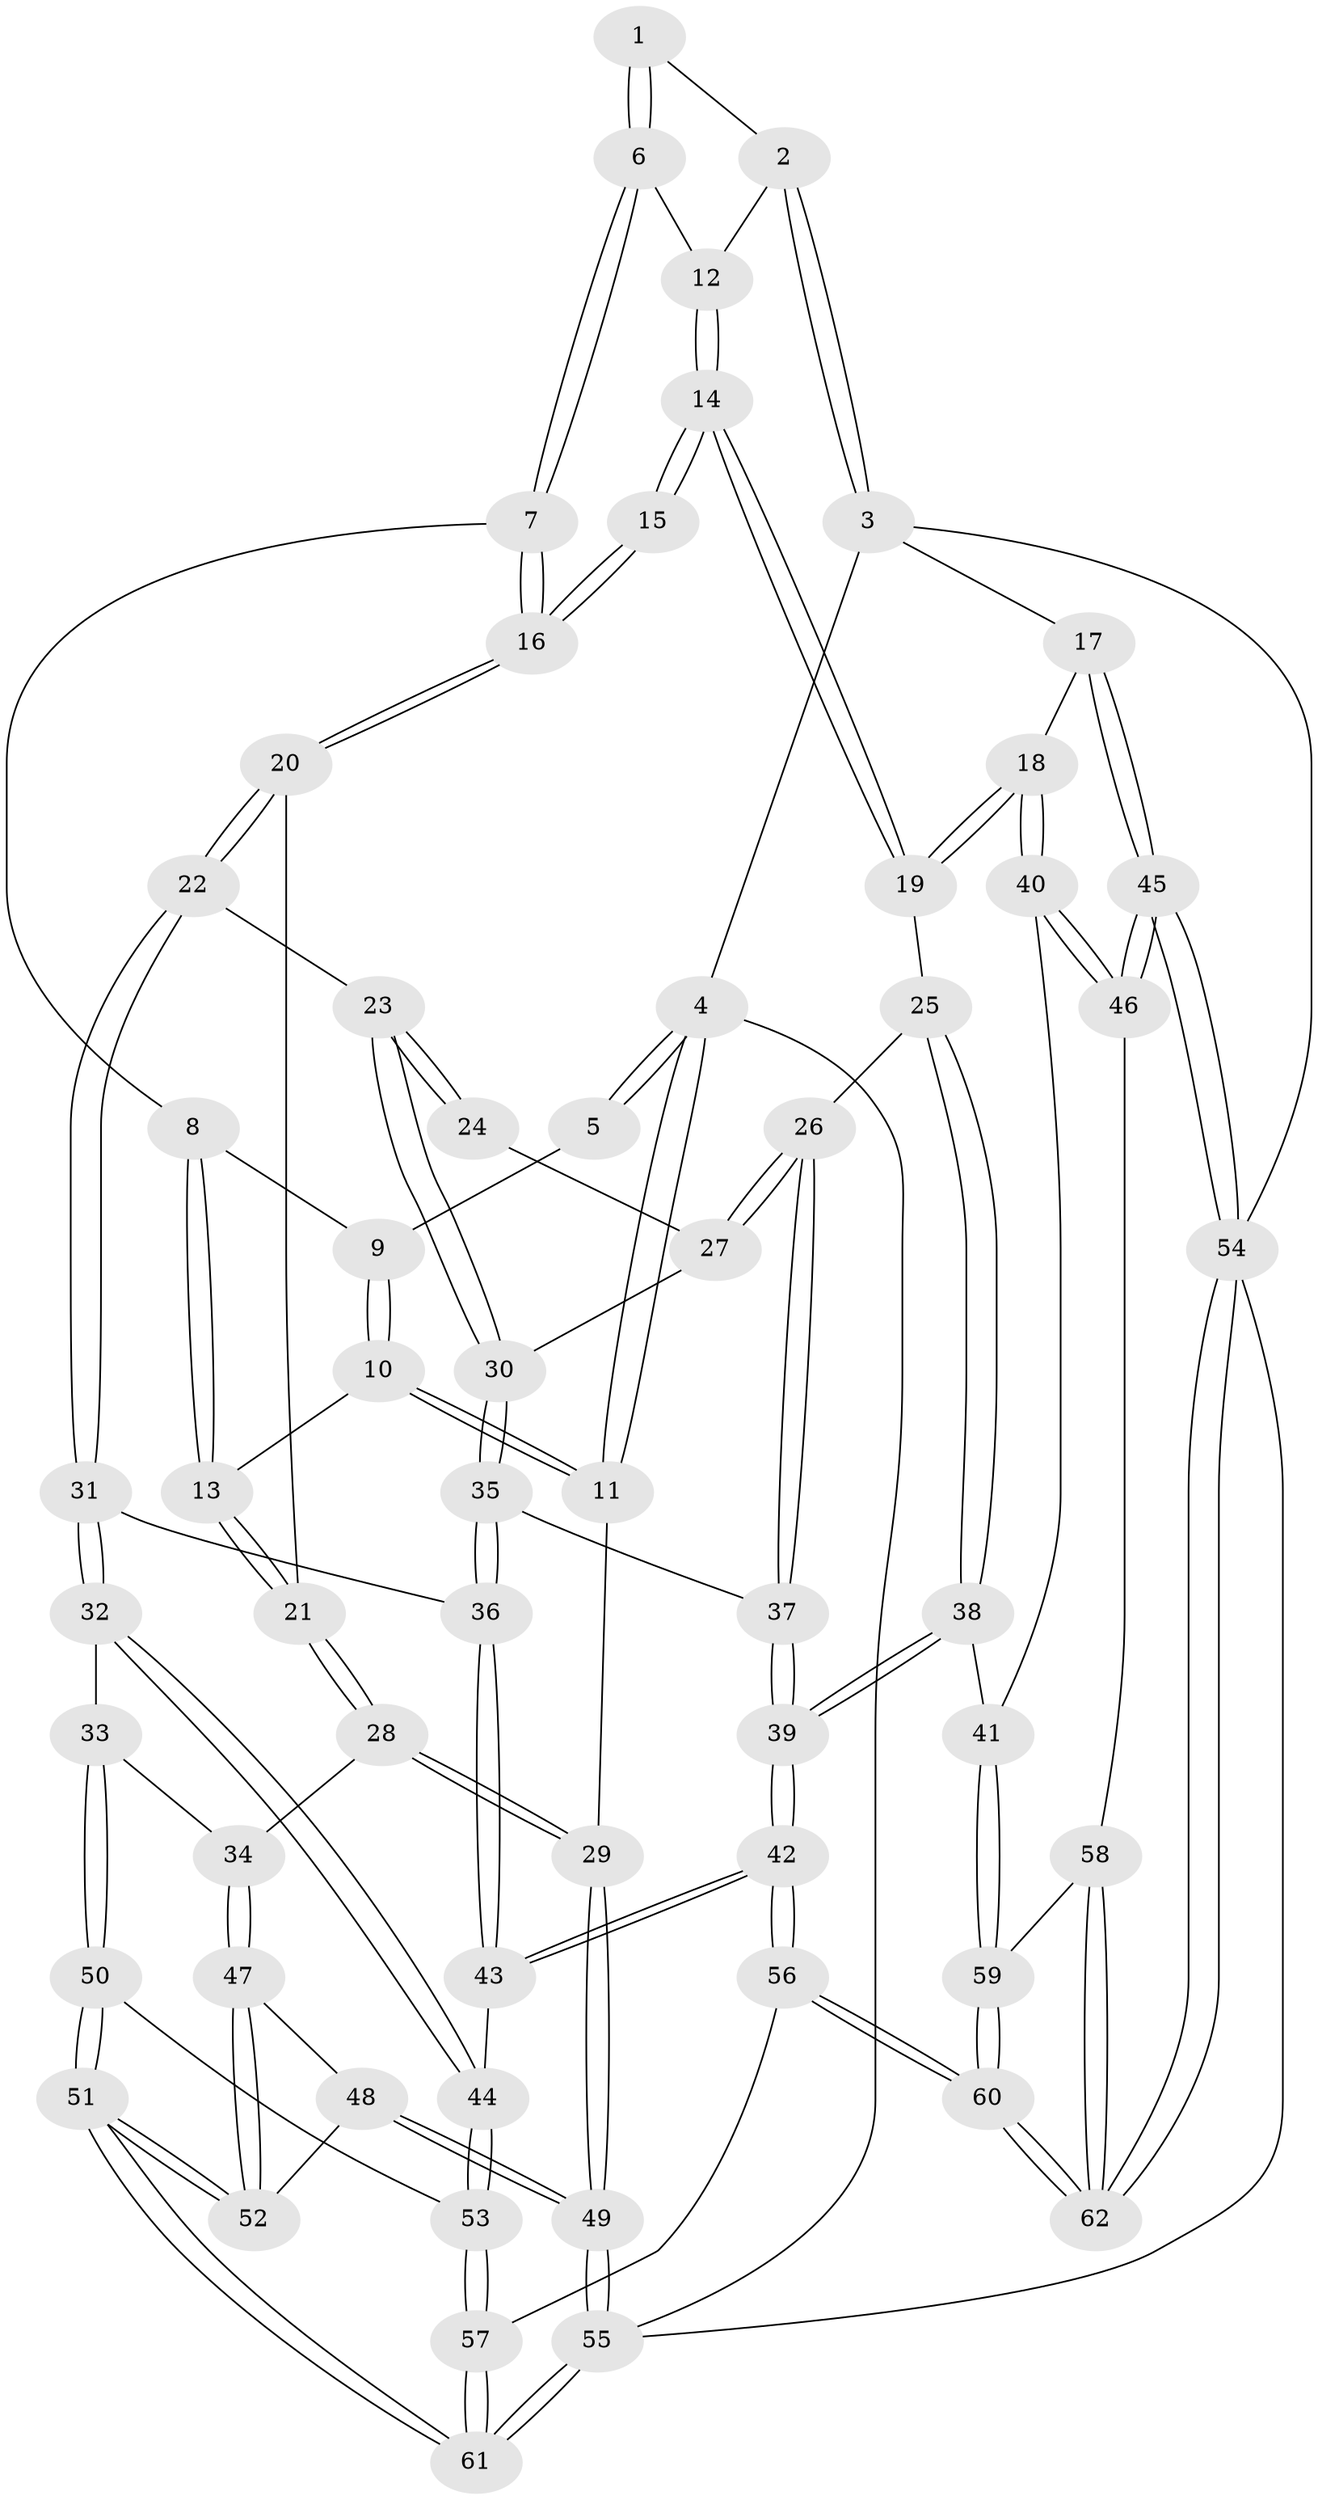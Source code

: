 // Generated by graph-tools (version 1.1) at 2025/51/03/09/25 03:51:08]
// undirected, 62 vertices, 152 edges
graph export_dot {
graph [start="1"]
  node [color=gray90,style=filled];
  1 [pos="+0.5409639870701065+0"];
  2 [pos="+0.884843499553715+0"];
  3 [pos="+1+0"];
  4 [pos="+0+0"];
  5 [pos="+0.1997435324885095+0"];
  6 [pos="+0.4914571777885587+0.10809105035796102"];
  7 [pos="+0.4178492701498414+0.17265922445724238"];
  8 [pos="+0.29216747619278366+0.07182492195074688"];
  9 [pos="+0.20795920454795494+0"];
  10 [pos="+0.000654277827924939+0.24221707306316226"];
  11 [pos="+0+0.33603957329878226"];
  12 [pos="+0.7387705115098381+0.09769836157356226"];
  13 [pos="+0.1438750626359704+0.23154181991166786"];
  14 [pos="+0.7475933961416991+0.2322720621538631"];
  15 [pos="+0.6432606922757673+0.2673860516202498"];
  16 [pos="+0.4265109785590073+0.23350794377627745"];
  17 [pos="+1+0.37772772528384685"];
  18 [pos="+0.9869976101906367+0.40021997286023503"];
  19 [pos="+0.8798961844993402+0.38606695067294916"];
  20 [pos="+0.37845786139537224+0.36503667122853467"];
  21 [pos="+0.31771715846377646+0.3741786469018562"];
  22 [pos="+0.4120493967457023+0.40773179172654567"];
  23 [pos="+0.4291586622078898+0.414865769065911"];
  24 [pos="+0.6067289039284179+0.35089504726317927"];
  25 [pos="+0.7732673923085729+0.471603009870369"];
  26 [pos="+0.7699064066764124+0.47184496357330175"];
  27 [pos="+0.6240889270905945+0.41277797192231946"];
  28 [pos="+0.07788367730065596+0.5606731758669208"];
  29 [pos="+0+0.4730207769820051"];
  30 [pos="+0.5121908277513785+0.47167333926246313"];
  31 [pos="+0.3780610079032161+0.5863054425686374"];
  32 [pos="+0.3056314181258323+0.6569887237395272"];
  33 [pos="+0.15339070871414257+0.62885127406768"];
  34 [pos="+0.09527857312445685+0.5825681247145335"];
  35 [pos="+0.5617547432302521+0.5429602805272733"];
  36 [pos="+0.4766315317488756+0.6236435345079511"];
  37 [pos="+0.574231150005266+0.5485677266345361"];
  38 [pos="+0.7329026382427432+0.7369739082587173"];
  39 [pos="+0.6597983801854732+0.7582620644679922"];
  40 [pos="+0.8841350425564535+0.6975271883964538"];
  41 [pos="+0.7498983495056766+0.7419729705852524"];
  42 [pos="+0.5934507653171283+0.814719212009147"];
  43 [pos="+0.5036890683991524+0.7649753812460017"];
  44 [pos="+0.3719004291354705+0.7553337897420088"];
  45 [pos="+1+0.8205654333078186"];
  46 [pos="+1+0.8086577439023963"];
  47 [pos="+0.05702973821951572+0.7490103434197117"];
  48 [pos="+0+0.8448504686782944"];
  49 [pos="+0+0.8621122025546248"];
  50 [pos="+0.18957831572504794+0.8513846994635411"];
  51 [pos="+0.12736380071874612+0.9135683678392895"];
  52 [pos="+0.06776006907525411+0.8658689582234661"];
  53 [pos="+0.3092024240557774+0.8650403769309695"];
  54 [pos="+1+1"];
  55 [pos="+0+1"];
  56 [pos="+0.5497888788035546+1"];
  57 [pos="+0.4679410408795846+1"];
  58 [pos="+0.8774847956295108+0.8798912831558365"];
  59 [pos="+0.84533527450833+0.866830505690357"];
  60 [pos="+0.5895155290561351+1"];
  61 [pos="+0.057155353256302464+1"];
  62 [pos="+0.9813225976198596+1"];
  1 -- 2;
  1 -- 6;
  1 -- 6;
  2 -- 3;
  2 -- 3;
  2 -- 12;
  3 -- 4;
  3 -- 17;
  3 -- 54;
  4 -- 5;
  4 -- 5;
  4 -- 11;
  4 -- 11;
  4 -- 55;
  5 -- 9;
  6 -- 7;
  6 -- 7;
  6 -- 12;
  7 -- 8;
  7 -- 16;
  7 -- 16;
  8 -- 9;
  8 -- 13;
  8 -- 13;
  9 -- 10;
  9 -- 10;
  10 -- 11;
  10 -- 11;
  10 -- 13;
  11 -- 29;
  12 -- 14;
  12 -- 14;
  13 -- 21;
  13 -- 21;
  14 -- 15;
  14 -- 15;
  14 -- 19;
  14 -- 19;
  15 -- 16;
  15 -- 16;
  16 -- 20;
  16 -- 20;
  17 -- 18;
  17 -- 45;
  17 -- 45;
  18 -- 19;
  18 -- 19;
  18 -- 40;
  18 -- 40;
  19 -- 25;
  20 -- 21;
  20 -- 22;
  20 -- 22;
  21 -- 28;
  21 -- 28;
  22 -- 23;
  22 -- 31;
  22 -- 31;
  23 -- 24;
  23 -- 24;
  23 -- 30;
  23 -- 30;
  24 -- 27;
  25 -- 26;
  25 -- 38;
  25 -- 38;
  26 -- 27;
  26 -- 27;
  26 -- 37;
  26 -- 37;
  27 -- 30;
  28 -- 29;
  28 -- 29;
  28 -- 34;
  29 -- 49;
  29 -- 49;
  30 -- 35;
  30 -- 35;
  31 -- 32;
  31 -- 32;
  31 -- 36;
  32 -- 33;
  32 -- 44;
  32 -- 44;
  33 -- 34;
  33 -- 50;
  33 -- 50;
  34 -- 47;
  34 -- 47;
  35 -- 36;
  35 -- 36;
  35 -- 37;
  36 -- 43;
  36 -- 43;
  37 -- 39;
  37 -- 39;
  38 -- 39;
  38 -- 39;
  38 -- 41;
  39 -- 42;
  39 -- 42;
  40 -- 41;
  40 -- 46;
  40 -- 46;
  41 -- 59;
  41 -- 59;
  42 -- 43;
  42 -- 43;
  42 -- 56;
  42 -- 56;
  43 -- 44;
  44 -- 53;
  44 -- 53;
  45 -- 46;
  45 -- 46;
  45 -- 54;
  45 -- 54;
  46 -- 58;
  47 -- 48;
  47 -- 52;
  47 -- 52;
  48 -- 49;
  48 -- 49;
  48 -- 52;
  49 -- 55;
  49 -- 55;
  50 -- 51;
  50 -- 51;
  50 -- 53;
  51 -- 52;
  51 -- 52;
  51 -- 61;
  51 -- 61;
  53 -- 57;
  53 -- 57;
  54 -- 62;
  54 -- 62;
  54 -- 55;
  55 -- 61;
  55 -- 61;
  56 -- 57;
  56 -- 60;
  56 -- 60;
  57 -- 61;
  57 -- 61;
  58 -- 59;
  58 -- 62;
  58 -- 62;
  59 -- 60;
  59 -- 60;
  60 -- 62;
  60 -- 62;
}
